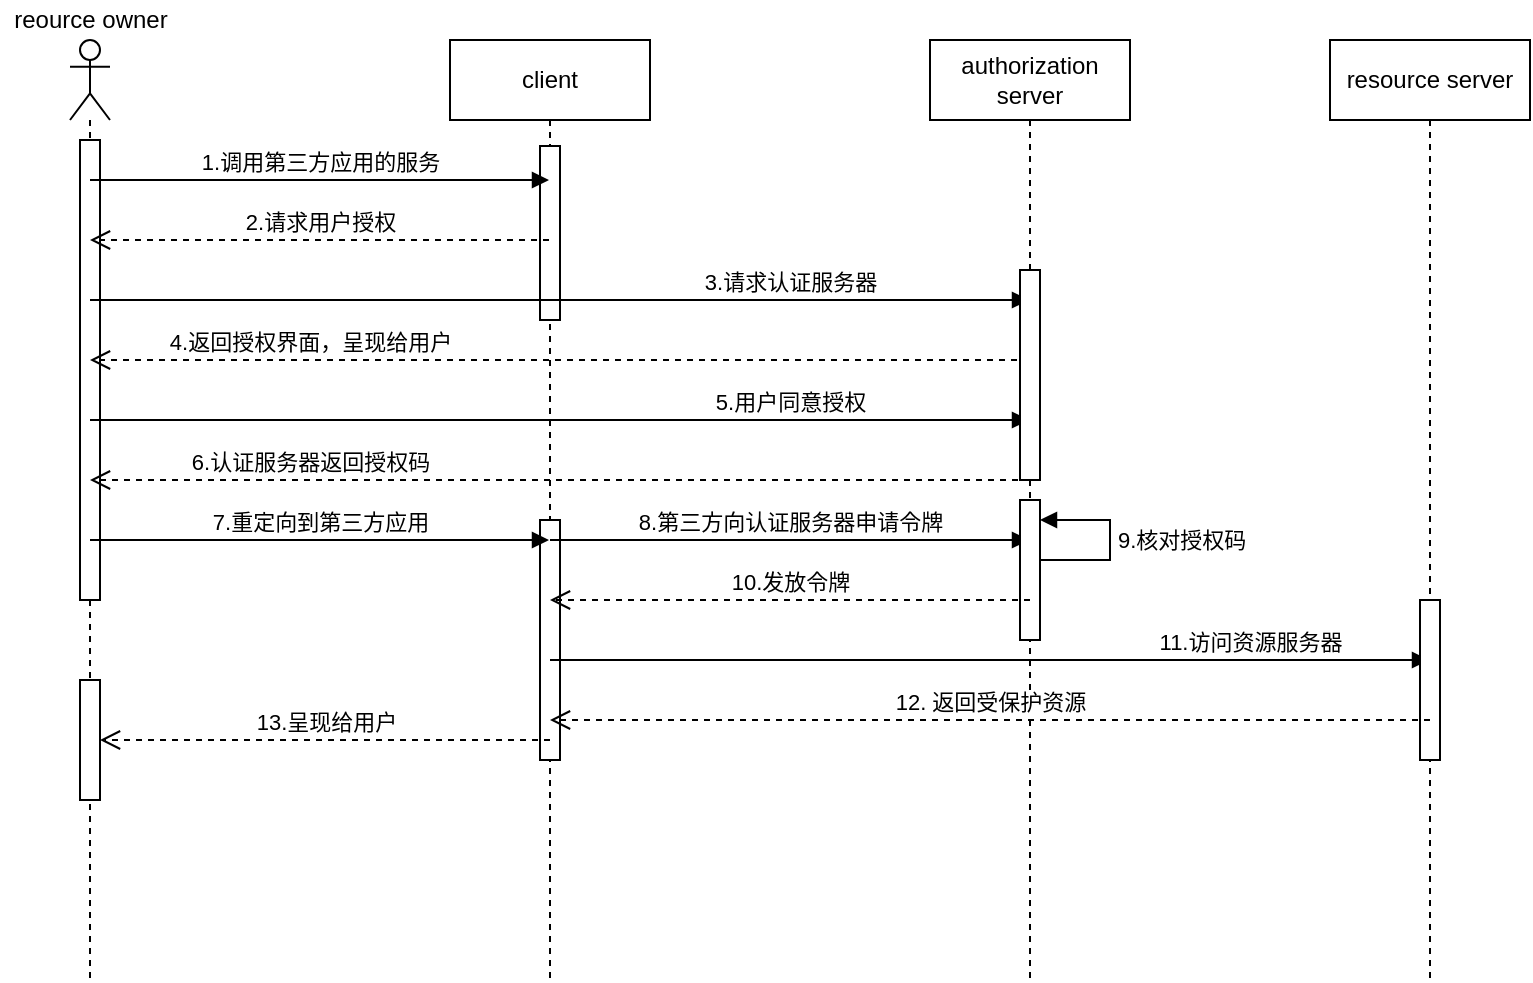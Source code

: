 <mxfile version="14.4.3" type="github">
  <diagram name="Page-1" id="9361dd3d-8414-5efd-6122-117bd74ce7a7">
    <mxGraphModel dx="1282" dy="1000" grid="1" gridSize="10" guides="1" tooltips="1" connect="1" arrows="1" fold="1" page="0" pageScale="1.5" pageWidth="826" pageHeight="1169" background="#ffffff" math="0" shadow="0">
      <root>
        <mxCell id="0" />
        <mxCell id="1" parent="0" />
        <mxCell id="6Eb1THysY2c8-Wb8qI4P-93" value="client" style="shape=umlLifeline;perimeter=lifelinePerimeter;whiteSpace=wrap;html=1;container=1;collapsible=0;recursiveResize=0;outlineConnect=0;" vertex="1" parent="1">
          <mxGeometry x="450" y="-140" width="100" height="470" as="geometry" />
        </mxCell>
        <mxCell id="6Eb1THysY2c8-Wb8qI4P-105" value="" style="html=1;points=[];perimeter=orthogonalPerimeter;" vertex="1" parent="6Eb1THysY2c8-Wb8qI4P-93">
          <mxGeometry x="45" y="53" width="10" height="87" as="geometry" />
        </mxCell>
        <mxCell id="6Eb1THysY2c8-Wb8qI4P-113" value="" style="html=1;points=[];perimeter=orthogonalPerimeter;" vertex="1" parent="6Eb1THysY2c8-Wb8qI4P-93">
          <mxGeometry x="45" y="240" width="10" height="120" as="geometry" />
        </mxCell>
        <mxCell id="6Eb1THysY2c8-Wb8qI4P-115" value="8.第三方向认证服务器申请令牌" style="html=1;verticalAlign=bottom;endArrow=block;" edge="1" parent="6Eb1THysY2c8-Wb8qI4P-93" target="6Eb1THysY2c8-Wb8qI4P-96">
          <mxGeometry width="80" relative="1" as="geometry">
            <mxPoint x="50" y="250" as="sourcePoint" />
            <mxPoint x="130" y="250" as="targetPoint" />
          </mxGeometry>
        </mxCell>
        <mxCell id="6Eb1THysY2c8-Wb8qI4P-122" value="11.访问资源服务器" style="html=1;verticalAlign=bottom;endArrow=block;" edge="1" parent="6Eb1THysY2c8-Wb8qI4P-93" target="6Eb1THysY2c8-Wb8qI4P-97">
          <mxGeometry x="0.593" width="80" relative="1" as="geometry">
            <mxPoint x="50" y="310" as="sourcePoint" />
            <mxPoint x="130" y="310" as="targetPoint" />
            <mxPoint as="offset" />
          </mxGeometry>
        </mxCell>
        <mxCell id="6Eb1THysY2c8-Wb8qI4P-94" value="" style="shape=umlLifeline;participant=umlActor;perimeter=lifelinePerimeter;whiteSpace=wrap;html=1;container=1;collapsible=0;recursiveResize=0;verticalAlign=top;spacingTop=36;outlineConnect=0;" vertex="1" parent="1">
          <mxGeometry x="260" y="-140" width="20" height="470" as="geometry" />
        </mxCell>
        <mxCell id="6Eb1THysY2c8-Wb8qI4P-99" value="" style="html=1;points=[];perimeter=orthogonalPerimeter;" vertex="1" parent="6Eb1THysY2c8-Wb8qI4P-94">
          <mxGeometry x="5" y="50" width="10" height="230" as="geometry" />
        </mxCell>
        <mxCell id="6Eb1THysY2c8-Wb8qI4P-104" value="1.调用第三方应用的服务" style="html=1;verticalAlign=bottom;endArrow=block;" edge="1" parent="6Eb1THysY2c8-Wb8qI4P-94" target="6Eb1THysY2c8-Wb8qI4P-93">
          <mxGeometry width="80" relative="1" as="geometry">
            <mxPoint x="10" y="70" as="sourcePoint" />
            <mxPoint x="90" y="70" as="targetPoint" />
          </mxGeometry>
        </mxCell>
        <mxCell id="6Eb1THysY2c8-Wb8qI4P-108" value="3.请求认证服务器" style="html=1;verticalAlign=bottom;endArrow=block;" edge="1" parent="6Eb1THysY2c8-Wb8qI4P-94" target="6Eb1THysY2c8-Wb8qI4P-96">
          <mxGeometry x="0.491" width="80" relative="1" as="geometry">
            <mxPoint x="10" y="130" as="sourcePoint" />
            <mxPoint x="90" y="130" as="targetPoint" />
            <mxPoint as="offset" />
          </mxGeometry>
        </mxCell>
        <mxCell id="6Eb1THysY2c8-Wb8qI4P-109" value="4.返回授权界面，呈现给用户" style="html=1;verticalAlign=bottom;endArrow=open;dashed=1;endSize=8;" edge="1" parent="6Eb1THysY2c8-Wb8qI4P-94" source="6Eb1THysY2c8-Wb8qI4P-96">
          <mxGeometry x="0.531" relative="1" as="geometry">
            <mxPoint x="90" y="160" as="sourcePoint" />
            <mxPoint x="10" y="160" as="targetPoint" />
            <mxPoint as="offset" />
          </mxGeometry>
        </mxCell>
        <mxCell id="6Eb1THysY2c8-Wb8qI4P-110" value="5.用户同意授权" style="html=1;verticalAlign=bottom;endArrow=block;" edge="1" parent="6Eb1THysY2c8-Wb8qI4P-94" target="6Eb1THysY2c8-Wb8qI4P-96">
          <mxGeometry x="0.491" width="80" relative="1" as="geometry">
            <mxPoint x="10" y="190" as="sourcePoint" />
            <mxPoint x="90" y="190" as="targetPoint" />
            <mxPoint as="offset" />
          </mxGeometry>
        </mxCell>
        <mxCell id="6Eb1THysY2c8-Wb8qI4P-112" value="7.重定向到第三方应用" style="html=1;verticalAlign=bottom;endArrow=block;" edge="1" parent="6Eb1THysY2c8-Wb8qI4P-94" target="6Eb1THysY2c8-Wb8qI4P-93">
          <mxGeometry width="80" relative="1" as="geometry">
            <mxPoint x="10" y="250" as="sourcePoint" />
            <mxPoint x="90" y="250" as="targetPoint" />
          </mxGeometry>
        </mxCell>
        <mxCell id="6Eb1THysY2c8-Wb8qI4P-125" value="" style="html=1;points=[];perimeter=orthogonalPerimeter;" vertex="1" parent="6Eb1THysY2c8-Wb8qI4P-94">
          <mxGeometry x="5" y="320" width="10" height="60" as="geometry" />
        </mxCell>
        <mxCell id="6Eb1THysY2c8-Wb8qI4P-95" value="reource owner&lt;br&gt;" style="text;html=1;align=center;verticalAlign=middle;resizable=0;points=[];autosize=1;" vertex="1" parent="1">
          <mxGeometry x="225" y="-160" width="90" height="20" as="geometry" />
        </mxCell>
        <mxCell id="6Eb1THysY2c8-Wb8qI4P-96" value="authorization server" style="shape=umlLifeline;perimeter=lifelinePerimeter;whiteSpace=wrap;html=1;container=1;collapsible=0;recursiveResize=0;outlineConnect=0;" vertex="1" parent="1">
          <mxGeometry x="690" y="-140" width="100" height="470" as="geometry" />
        </mxCell>
        <mxCell id="6Eb1THysY2c8-Wb8qI4P-106" value="" style="html=1;points=[];perimeter=orthogonalPerimeter;" vertex="1" parent="6Eb1THysY2c8-Wb8qI4P-96">
          <mxGeometry x="45" y="115" width="10" height="105" as="geometry" />
        </mxCell>
        <mxCell id="6Eb1THysY2c8-Wb8qI4P-118" value="" style="html=1;points=[];perimeter=orthogonalPerimeter;" vertex="1" parent="6Eb1THysY2c8-Wb8qI4P-96">
          <mxGeometry x="45" y="230" width="10" height="70" as="geometry" />
        </mxCell>
        <mxCell id="6Eb1THysY2c8-Wb8qI4P-119" value="9.核对授权码" style="edgeStyle=orthogonalEdgeStyle;html=1;align=left;spacingLeft=2;endArrow=block;rounded=0;" edge="1" parent="6Eb1THysY2c8-Wb8qI4P-96">
          <mxGeometry x="0.182" relative="1" as="geometry">
            <mxPoint x="55" y="240" as="sourcePoint" />
            <Array as="points">
              <mxPoint x="55" y="260" />
              <mxPoint x="90" y="260" />
              <mxPoint x="90" y="240" />
            </Array>
            <mxPoint x="55" y="240" as="targetPoint" />
            <mxPoint as="offset" />
          </mxGeometry>
        </mxCell>
        <mxCell id="6Eb1THysY2c8-Wb8qI4P-97" value="resource server" style="shape=umlLifeline;perimeter=lifelinePerimeter;whiteSpace=wrap;html=1;container=1;collapsible=0;recursiveResize=0;outlineConnect=0;" vertex="1" parent="1">
          <mxGeometry x="890" y="-140" width="100" height="470" as="geometry" />
        </mxCell>
        <mxCell id="6Eb1THysY2c8-Wb8qI4P-123" value="" style="html=1;points=[];perimeter=orthogonalPerimeter;" vertex="1" parent="6Eb1THysY2c8-Wb8qI4P-97">
          <mxGeometry x="45" y="280" width="10" height="80" as="geometry" />
        </mxCell>
        <mxCell id="6Eb1THysY2c8-Wb8qI4P-102" value="2.请求用户授权" style="html=1;verticalAlign=bottom;endArrow=open;dashed=1;endSize=8;" edge="1" parent="1" source="6Eb1THysY2c8-Wb8qI4P-93">
          <mxGeometry relative="1" as="geometry">
            <mxPoint x="350" y="-40" as="sourcePoint" />
            <mxPoint x="270" y="-40" as="targetPoint" />
          </mxGeometry>
        </mxCell>
        <mxCell id="6Eb1THysY2c8-Wb8qI4P-111" value="6.认证服务器返回授权码" style="html=1;verticalAlign=bottom;endArrow=open;dashed=1;endSize=8;" edge="1" parent="1" target="6Eb1THysY2c8-Wb8qI4P-94">
          <mxGeometry x="0.532" relative="1" as="geometry">
            <mxPoint x="740" y="80" as="sourcePoint" />
            <mxPoint x="660" y="80" as="targetPoint" />
            <mxPoint as="offset" />
          </mxGeometry>
        </mxCell>
        <mxCell id="6Eb1THysY2c8-Wb8qI4P-121" value="10.发放令牌" style="html=1;verticalAlign=bottom;endArrow=open;dashed=1;endSize=8;" edge="1" parent="1" target="6Eb1THysY2c8-Wb8qI4P-93">
          <mxGeometry relative="1" as="geometry">
            <mxPoint x="740" y="140" as="sourcePoint" />
            <mxPoint x="660" y="140" as="targetPoint" />
          </mxGeometry>
        </mxCell>
        <mxCell id="6Eb1THysY2c8-Wb8qI4P-124" value="12. 返回受保护资源" style="html=1;verticalAlign=bottom;endArrow=open;dashed=1;endSize=8;" edge="1" parent="1" target="6Eb1THysY2c8-Wb8qI4P-93">
          <mxGeometry relative="1" as="geometry">
            <mxPoint x="940" y="200" as="sourcePoint" />
            <mxPoint x="860" y="200" as="targetPoint" />
          </mxGeometry>
        </mxCell>
        <mxCell id="6Eb1THysY2c8-Wb8qI4P-126" value="13.呈现给用户" style="html=1;verticalAlign=bottom;endArrow=open;dashed=1;endSize=8;" edge="1" parent="1" target="6Eb1THysY2c8-Wb8qI4P-125">
          <mxGeometry relative="1" as="geometry">
            <mxPoint x="500" y="210" as="sourcePoint" />
            <mxPoint x="420" y="210" as="targetPoint" />
          </mxGeometry>
        </mxCell>
      </root>
    </mxGraphModel>
  </diagram>
</mxfile>
